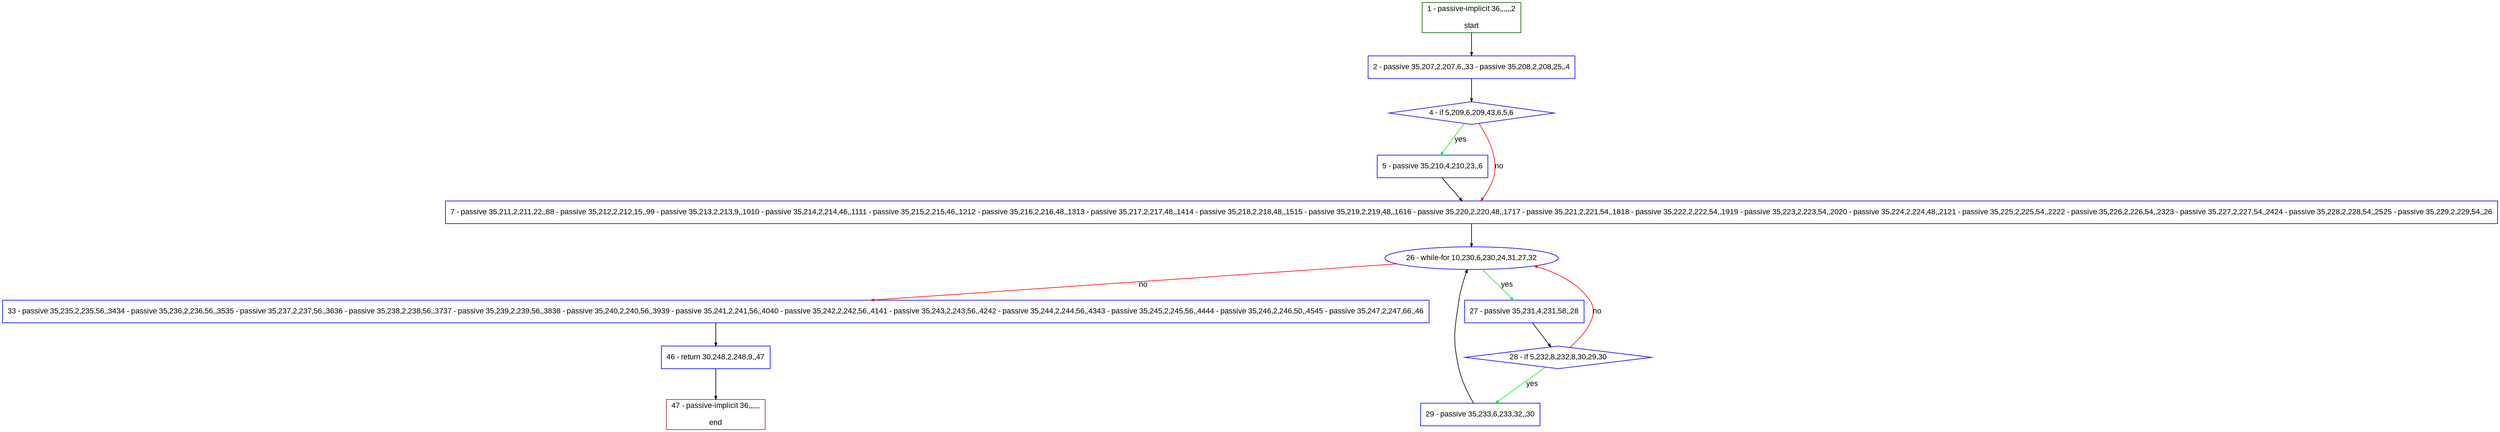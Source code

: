 digraph "" {
  graph [pack="true", label="", fontsize="12", packmode="clust", fontname="Arial", fillcolor="#FFFFCC", bgcolor="white", style="rounded,filled", compound="true"];
  node [node_initialized="no", label="", color="grey", fontsize="12", fillcolor="white", fontname="Arial", style="filled", shape="rectangle", compound="true", fixedsize="false"];
  edge [fontcolor="black", arrowhead="normal", arrowtail="none", arrowsize="0.5", ltail="", label="", color="black", fontsize="12", lhead="", fontname="Arial", dir="forward", compound="true"];
  __N1 [label="2 - passive 35,207,2,207,6,,33 - passive 35,208,2,208,25,,4", color="#0000ff", fillcolor="#ffffff", style="filled", shape="box"];
  __N2 [label="1 - passive-implicit 36,,,,,,2\n\nstart", color="#006400", fillcolor="#ffffff", style="filled", shape="box"];
  __N3 [label="4 - if 5,209,6,209,43,6,5,6", color="#0000ff", fillcolor="#ffffff", style="filled", shape="diamond"];
  __N4 [label="5 - passive 35,210,4,210,23,,6", color="#0000ff", fillcolor="#ffffff", style="filled", shape="box"];
  __N5 [label="7 - passive 35,211,2,211,22,,88 - passive 35,212,2,212,15,,99 - passive 35,213,2,213,9,,1010 - passive 35,214,2,214,46,,1111 - passive 35,215,2,215,46,,1212 - passive 35,216,2,216,48,,1313 - passive 35,217,2,217,48,,1414 - passive 35,218,2,218,48,,1515 - passive 35,219,2,219,48,,1616 - passive 35,220,2,220,48,,1717 - passive 35,221,2,221,54,,1818 - passive 35,222,2,222,54,,1919 - passive 35,223,2,223,54,,2020 - passive 35,224,2,224,48,,2121 - passive 35,225,2,225,54,,2222 - passive 35,226,2,226,54,,2323 - passive 35,227,2,227,54,,2424 - passive 35,228,2,228,54,,2525 - passive 35,229,2,229,54,,26", color="#0000ff", fillcolor="#ffffff", style="filled", shape="box"];
  __N6 [label="26 - while-for 10,230,6,230,24,31,27,32", color="#0000ff", fillcolor="#ffffff", style="filled", shape="oval"];
  __N7 [label="27 - passive 35,231,4,231,58,,28", color="#0000ff", fillcolor="#ffffff", style="filled", shape="box"];
  __N8 [label="33 - passive 35,235,2,235,56,,3434 - passive 35,236,2,236,56,,3535 - passive 35,237,2,237,56,,3636 - passive 35,238,2,238,56,,3737 - passive 35,239,2,239,56,,3838 - passive 35,240,2,240,56,,3939 - passive 35,241,2,241,56,,4040 - passive 35,242,2,242,56,,4141 - passive 35,243,2,243,56,,4242 - passive 35,244,2,244,56,,4343 - passive 35,245,2,245,56,,4444 - passive 35,246,2,246,50,,4545 - passive 35,247,2,247,66,,46", color="#0000ff", fillcolor="#ffffff", style="filled", shape="box"];
  __N9 [label="28 - if 5,232,8,232,8,30,29,30", color="#0000ff", fillcolor="#ffffff", style="filled", shape="diamond"];
  __N10 [label="29 - passive 35,233,6,233,32,,30", color="#0000ff", fillcolor="#ffffff", style="filled", shape="box"];
  __N11 [label="46 - return 30,248,2,248,9,,47", color="#0000ff", fillcolor="#ffffff", style="filled", shape="box"];
  __N12 [label="47 - passive-implicit 36,,,,,,\n\nend", color="#a52a2a", fillcolor="#ffffff", style="filled", shape="box"];
  __N2 -> __N1 [arrowhead="normal", arrowtail="none", color="#000000", label="", dir="forward"];
  __N1 -> __N3 [arrowhead="normal", arrowtail="none", color="#000000", label="", dir="forward"];
  __N3 -> __N4 [arrowhead="normal", arrowtail="none", color="#00ff00", label="yes", dir="forward"];
  __N3 -> __N5 [arrowhead="normal", arrowtail="none", color="#ff0000", label="no", dir="forward"];
  __N4 -> __N5 [arrowhead="normal", arrowtail="none", color="#000000", label="", dir="forward"];
  __N5 -> __N6 [arrowhead="normal", arrowtail="none", color="#000000", label="", dir="forward"];
  __N6 -> __N7 [arrowhead="normal", arrowtail="none", color="#00ff00", label="yes", dir="forward"];
  __N6 -> __N8 [arrowhead="normal", arrowtail="none", color="#ff0000", label="no", dir="forward"];
  __N7 -> __N9 [arrowhead="normal", arrowtail="none", color="#000000", label="", dir="forward"];
  __N9 -> __N6 [arrowhead="normal", arrowtail="none", color="#ff0000", label="no", dir="forward"];
  __N9 -> __N10 [arrowhead="normal", arrowtail="none", color="#00ff00", label="yes", dir="forward"];
  __N10 -> __N6 [arrowhead="normal", arrowtail="none", color="#000000", label="", dir="forward"];
  __N8 -> __N11 [arrowhead="normal", arrowtail="none", color="#000000", label="", dir="forward"];
  __N11 -> __N12 [arrowhead="normal", arrowtail="none", color="#000000", label="", dir="forward"];
}

